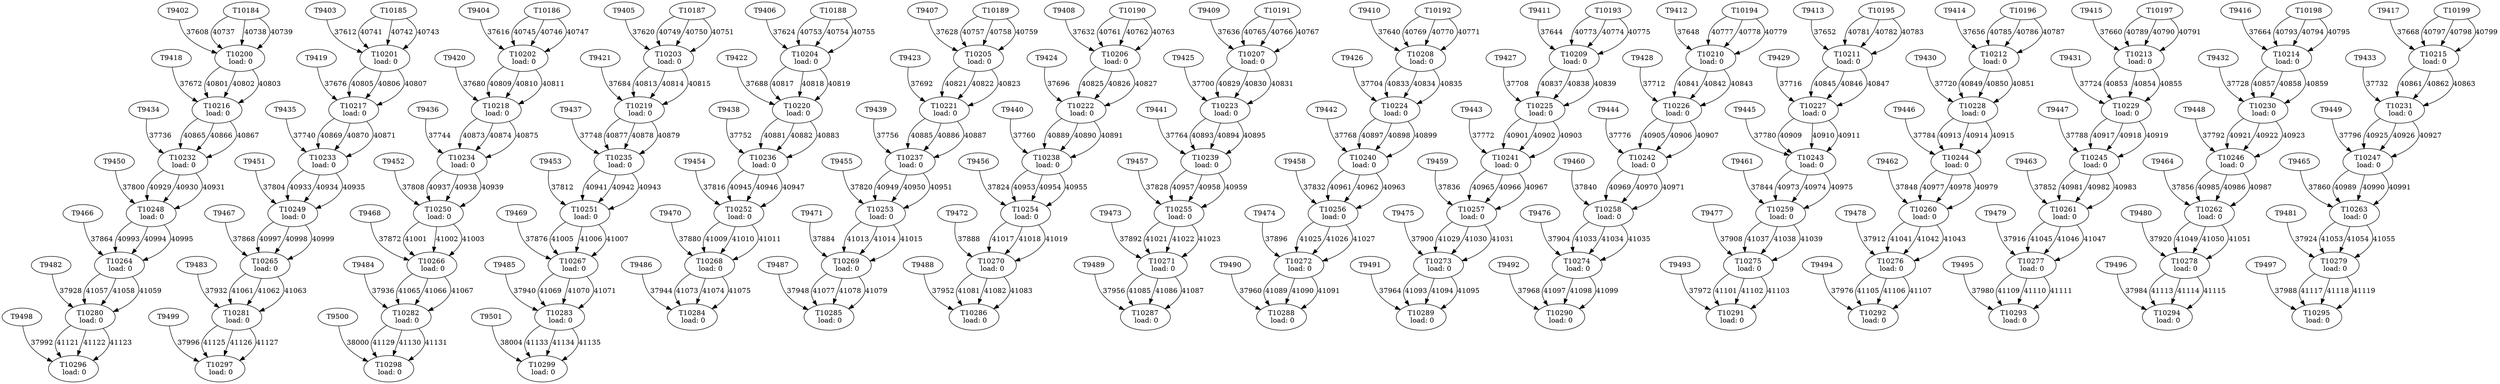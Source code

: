 digraph taskgraph {
	T10200 [label= "T10200\n load: 0"];
	T9402 -> T10200[label=37608];
	T10184 -> T10200[label=40737];
	T10184 -> T10200[label=40738];
	T10184 -> T10200[label=40739];
	T10201 [label= "T10201\n load: 0"];
	T9403 -> T10201[label=37612];
	T10185 -> T10201[label=40741];
	T10185 -> T10201[label=40742];
	T10185 -> T10201[label=40743];
	T10202 [label= "T10202\n load: 0"];
	T9404 -> T10202[label=37616];
	T10186 -> T10202[label=40745];
	T10186 -> T10202[label=40746];
	T10186 -> T10202[label=40747];
	T10203 [label= "T10203\n load: 0"];
	T9405 -> T10203[label=37620];
	T10187 -> T10203[label=40749];
	T10187 -> T10203[label=40750];
	T10187 -> T10203[label=40751];
	T10204 [label= "T10204\n load: 0"];
	T9406 -> T10204[label=37624];
	T10188 -> T10204[label=40753];
	T10188 -> T10204[label=40754];
	T10188 -> T10204[label=40755];
	T10205 [label= "T10205\n load: 0"];
	T9407 -> T10205[label=37628];
	T10189 -> T10205[label=40757];
	T10189 -> T10205[label=40758];
	T10189 -> T10205[label=40759];
	T10206 [label= "T10206\n load: 0"];
	T9408 -> T10206[label=37632];
	T10190 -> T10206[label=40761];
	T10190 -> T10206[label=40762];
	T10190 -> T10206[label=40763];
	T10207 [label= "T10207\n load: 0"];
	T9409 -> T10207[label=37636];
	T10191 -> T10207[label=40765];
	T10191 -> T10207[label=40766];
	T10191 -> T10207[label=40767];
	T10208 [label= "T10208\n load: 0"];
	T9410 -> T10208[label=37640];
	T10192 -> T10208[label=40769];
	T10192 -> T10208[label=40770];
	T10192 -> T10208[label=40771];
	T10209 [label= "T10209\n load: 0"];
	T9411 -> T10209[label=37644];
	T10193 -> T10209[label=40773];
	T10193 -> T10209[label=40774];
	T10193 -> T10209[label=40775];
	T10210 [label= "T10210\n load: 0"];
	T9412 -> T10210[label=37648];
	T10194 -> T10210[label=40777];
	T10194 -> T10210[label=40778];
	T10194 -> T10210[label=40779];
	T10211 [label= "T10211\n load: 0"];
	T9413 -> T10211[label=37652];
	T10195 -> T10211[label=40781];
	T10195 -> T10211[label=40782];
	T10195 -> T10211[label=40783];
	T10212 [label= "T10212\n load: 0"];
	T9414 -> T10212[label=37656];
	T10196 -> T10212[label=40785];
	T10196 -> T10212[label=40786];
	T10196 -> T10212[label=40787];
	T10213 [label= "T10213\n load: 0"];
	T9415 -> T10213[label=37660];
	T10197 -> T10213[label=40789];
	T10197 -> T10213[label=40790];
	T10197 -> T10213[label=40791];
	T10214 [label= "T10214\n load: 0"];
	T9416 -> T10214[label=37664];
	T10198 -> T10214[label=40793];
	T10198 -> T10214[label=40794];
	T10198 -> T10214[label=40795];
	T10215 [label= "T10215\n load: 0"];
	T9417 -> T10215[label=37668];
	T10199 -> T10215[label=40797];
	T10199 -> T10215[label=40798];
	T10199 -> T10215[label=40799];
	T10216 [label= "T10216\n load: 0"];
	T9418 -> T10216[label=37672];
	T10200 -> T10216[label=40801];
	T10200 -> T10216[label=40802];
	T10200 -> T10216[label=40803];
	T10217 [label= "T10217\n load: 0"];
	T9419 -> T10217[label=37676];
	T10201 -> T10217[label=40805];
	T10201 -> T10217[label=40806];
	T10201 -> T10217[label=40807];
	T10218 [label= "T10218\n load: 0"];
	T9420 -> T10218[label=37680];
	T10202 -> T10218[label=40809];
	T10202 -> T10218[label=40810];
	T10202 -> T10218[label=40811];
	T10219 [label= "T10219\n load: 0"];
	T9421 -> T10219[label=37684];
	T10203 -> T10219[label=40813];
	T10203 -> T10219[label=40814];
	T10203 -> T10219[label=40815];
	T10220 [label= "T10220\n load: 0"];
	T9422 -> T10220[label=37688];
	T10204 -> T10220[label=40817];
	T10204 -> T10220[label=40818];
	T10204 -> T10220[label=40819];
	T10221 [label= "T10221\n load: 0"];
	T9423 -> T10221[label=37692];
	T10205 -> T10221[label=40821];
	T10205 -> T10221[label=40822];
	T10205 -> T10221[label=40823];
	T10222 [label= "T10222\n load: 0"];
	T9424 -> T10222[label=37696];
	T10206 -> T10222[label=40825];
	T10206 -> T10222[label=40826];
	T10206 -> T10222[label=40827];
	T10223 [label= "T10223\n load: 0"];
	T9425 -> T10223[label=37700];
	T10207 -> T10223[label=40829];
	T10207 -> T10223[label=40830];
	T10207 -> T10223[label=40831];
	T10224 [label= "T10224\n load: 0"];
	T9426 -> T10224[label=37704];
	T10208 -> T10224[label=40833];
	T10208 -> T10224[label=40834];
	T10208 -> T10224[label=40835];
	T10225 [label= "T10225\n load: 0"];
	T9427 -> T10225[label=37708];
	T10209 -> T10225[label=40837];
	T10209 -> T10225[label=40838];
	T10209 -> T10225[label=40839];
	T10226 [label= "T10226\n load: 0"];
	T9428 -> T10226[label=37712];
	T10210 -> T10226[label=40841];
	T10210 -> T10226[label=40842];
	T10210 -> T10226[label=40843];
	T10227 [label= "T10227\n load: 0"];
	T9429 -> T10227[label=37716];
	T10211 -> T10227[label=40845];
	T10211 -> T10227[label=40846];
	T10211 -> T10227[label=40847];
	T10228 [label= "T10228\n load: 0"];
	T9430 -> T10228[label=37720];
	T10212 -> T10228[label=40849];
	T10212 -> T10228[label=40850];
	T10212 -> T10228[label=40851];
	T10229 [label= "T10229\n load: 0"];
	T9431 -> T10229[label=37724];
	T10213 -> T10229[label=40853];
	T10213 -> T10229[label=40854];
	T10213 -> T10229[label=40855];
	T10230 [label= "T10230\n load: 0"];
	T9432 -> T10230[label=37728];
	T10214 -> T10230[label=40857];
	T10214 -> T10230[label=40858];
	T10214 -> T10230[label=40859];
	T10231 [label= "T10231\n load: 0"];
	T9433 -> T10231[label=37732];
	T10215 -> T10231[label=40861];
	T10215 -> T10231[label=40862];
	T10215 -> T10231[label=40863];
	T10232 [label= "T10232\n load: 0"];
	T9434 -> T10232[label=37736];
	T10216 -> T10232[label=40865];
	T10216 -> T10232[label=40866];
	T10216 -> T10232[label=40867];
	T10233 [label= "T10233\n load: 0"];
	T9435 -> T10233[label=37740];
	T10217 -> T10233[label=40869];
	T10217 -> T10233[label=40870];
	T10217 -> T10233[label=40871];
	T10234 [label= "T10234\n load: 0"];
	T9436 -> T10234[label=37744];
	T10218 -> T10234[label=40873];
	T10218 -> T10234[label=40874];
	T10218 -> T10234[label=40875];
	T10235 [label= "T10235\n load: 0"];
	T9437 -> T10235[label=37748];
	T10219 -> T10235[label=40877];
	T10219 -> T10235[label=40878];
	T10219 -> T10235[label=40879];
	T10236 [label= "T10236\n load: 0"];
	T9438 -> T10236[label=37752];
	T10220 -> T10236[label=40881];
	T10220 -> T10236[label=40882];
	T10220 -> T10236[label=40883];
	T10237 [label= "T10237\n load: 0"];
	T9439 -> T10237[label=37756];
	T10221 -> T10237[label=40885];
	T10221 -> T10237[label=40886];
	T10221 -> T10237[label=40887];
	T10238 [label= "T10238\n load: 0"];
	T9440 -> T10238[label=37760];
	T10222 -> T10238[label=40889];
	T10222 -> T10238[label=40890];
	T10222 -> T10238[label=40891];
	T10239 [label= "T10239\n load: 0"];
	T9441 -> T10239[label=37764];
	T10223 -> T10239[label=40893];
	T10223 -> T10239[label=40894];
	T10223 -> T10239[label=40895];
	T10240 [label= "T10240\n load: 0"];
	T9442 -> T10240[label=37768];
	T10224 -> T10240[label=40897];
	T10224 -> T10240[label=40898];
	T10224 -> T10240[label=40899];
	T10241 [label= "T10241\n load: 0"];
	T9443 -> T10241[label=37772];
	T10225 -> T10241[label=40901];
	T10225 -> T10241[label=40902];
	T10225 -> T10241[label=40903];
	T10242 [label= "T10242\n load: 0"];
	T9444 -> T10242[label=37776];
	T10226 -> T10242[label=40905];
	T10226 -> T10242[label=40906];
	T10226 -> T10242[label=40907];
	T10243 [label= "T10243\n load: 0"];
	T9445 -> T10243[label=37780];
	T10227 -> T10243[label=40909];
	T10227 -> T10243[label=40910];
	T10227 -> T10243[label=40911];
	T10244 [label= "T10244\n load: 0"];
	T9446 -> T10244[label=37784];
	T10228 -> T10244[label=40913];
	T10228 -> T10244[label=40914];
	T10228 -> T10244[label=40915];
	T10245 [label= "T10245\n load: 0"];
	T9447 -> T10245[label=37788];
	T10229 -> T10245[label=40917];
	T10229 -> T10245[label=40918];
	T10229 -> T10245[label=40919];
	T10246 [label= "T10246\n load: 0"];
	T9448 -> T10246[label=37792];
	T10230 -> T10246[label=40921];
	T10230 -> T10246[label=40922];
	T10230 -> T10246[label=40923];
	T10247 [label= "T10247\n load: 0"];
	T9449 -> T10247[label=37796];
	T10231 -> T10247[label=40925];
	T10231 -> T10247[label=40926];
	T10231 -> T10247[label=40927];
	T10248 [label= "T10248\n load: 0"];
	T9450 -> T10248[label=37800];
	T10232 -> T10248[label=40929];
	T10232 -> T10248[label=40930];
	T10232 -> T10248[label=40931];
	T10249 [label= "T10249\n load: 0"];
	T9451 -> T10249[label=37804];
	T10233 -> T10249[label=40933];
	T10233 -> T10249[label=40934];
	T10233 -> T10249[label=40935];
	T10250 [label= "T10250\n load: 0"];
	T9452 -> T10250[label=37808];
	T10234 -> T10250[label=40937];
	T10234 -> T10250[label=40938];
	T10234 -> T10250[label=40939];
	T10251 [label= "T10251\n load: 0"];
	T9453 -> T10251[label=37812];
	T10235 -> T10251[label=40941];
	T10235 -> T10251[label=40942];
	T10235 -> T10251[label=40943];
	T10252 [label= "T10252\n load: 0"];
	T9454 -> T10252[label=37816];
	T10236 -> T10252[label=40945];
	T10236 -> T10252[label=40946];
	T10236 -> T10252[label=40947];
	T10253 [label= "T10253\n load: 0"];
	T9455 -> T10253[label=37820];
	T10237 -> T10253[label=40949];
	T10237 -> T10253[label=40950];
	T10237 -> T10253[label=40951];
	T10254 [label= "T10254\n load: 0"];
	T9456 -> T10254[label=37824];
	T10238 -> T10254[label=40953];
	T10238 -> T10254[label=40954];
	T10238 -> T10254[label=40955];
	T10255 [label= "T10255\n load: 0"];
	T9457 -> T10255[label=37828];
	T10239 -> T10255[label=40957];
	T10239 -> T10255[label=40958];
	T10239 -> T10255[label=40959];
	T10256 [label= "T10256\n load: 0"];
	T9458 -> T10256[label=37832];
	T10240 -> T10256[label=40961];
	T10240 -> T10256[label=40962];
	T10240 -> T10256[label=40963];
	T10257 [label= "T10257\n load: 0"];
	T9459 -> T10257[label=37836];
	T10241 -> T10257[label=40965];
	T10241 -> T10257[label=40966];
	T10241 -> T10257[label=40967];
	T10258 [label= "T10258\n load: 0"];
	T9460 -> T10258[label=37840];
	T10242 -> T10258[label=40969];
	T10242 -> T10258[label=40970];
	T10242 -> T10258[label=40971];
	T10259 [label= "T10259\n load: 0"];
	T9461 -> T10259[label=37844];
	T10243 -> T10259[label=40973];
	T10243 -> T10259[label=40974];
	T10243 -> T10259[label=40975];
	T10260 [label= "T10260\n load: 0"];
	T9462 -> T10260[label=37848];
	T10244 -> T10260[label=40977];
	T10244 -> T10260[label=40978];
	T10244 -> T10260[label=40979];
	T10261 [label= "T10261\n load: 0"];
	T9463 -> T10261[label=37852];
	T10245 -> T10261[label=40981];
	T10245 -> T10261[label=40982];
	T10245 -> T10261[label=40983];
	T10262 [label= "T10262\n load: 0"];
	T9464 -> T10262[label=37856];
	T10246 -> T10262[label=40985];
	T10246 -> T10262[label=40986];
	T10246 -> T10262[label=40987];
	T10263 [label= "T10263\n load: 0"];
	T9465 -> T10263[label=37860];
	T10247 -> T10263[label=40989];
	T10247 -> T10263[label=40990];
	T10247 -> T10263[label=40991];
	T10264 [label= "T10264\n load: 0"];
	T9466 -> T10264[label=37864];
	T10248 -> T10264[label=40993];
	T10248 -> T10264[label=40994];
	T10248 -> T10264[label=40995];
	T10265 [label= "T10265\n load: 0"];
	T9467 -> T10265[label=37868];
	T10249 -> T10265[label=40997];
	T10249 -> T10265[label=40998];
	T10249 -> T10265[label=40999];
	T10266 [label= "T10266\n load: 0"];
	T9468 -> T10266[label=37872];
	T10250 -> T10266[label=41001];
	T10250 -> T10266[label=41002];
	T10250 -> T10266[label=41003];
	T10267 [label= "T10267\n load: 0"];
	T9469 -> T10267[label=37876];
	T10251 -> T10267[label=41005];
	T10251 -> T10267[label=41006];
	T10251 -> T10267[label=41007];
	T10268 [label= "T10268\n load: 0"];
	T9470 -> T10268[label=37880];
	T10252 -> T10268[label=41009];
	T10252 -> T10268[label=41010];
	T10252 -> T10268[label=41011];
	T10269 [label= "T10269\n load: 0"];
	T9471 -> T10269[label=37884];
	T10253 -> T10269[label=41013];
	T10253 -> T10269[label=41014];
	T10253 -> T10269[label=41015];
	T10270 [label= "T10270\n load: 0"];
	T9472 -> T10270[label=37888];
	T10254 -> T10270[label=41017];
	T10254 -> T10270[label=41018];
	T10254 -> T10270[label=41019];
	T10271 [label= "T10271\n load: 0"];
	T9473 -> T10271[label=37892];
	T10255 -> T10271[label=41021];
	T10255 -> T10271[label=41022];
	T10255 -> T10271[label=41023];
	T10272 [label= "T10272\n load: 0"];
	T9474 -> T10272[label=37896];
	T10256 -> T10272[label=41025];
	T10256 -> T10272[label=41026];
	T10256 -> T10272[label=41027];
	T10273 [label= "T10273\n load: 0"];
	T9475 -> T10273[label=37900];
	T10257 -> T10273[label=41029];
	T10257 -> T10273[label=41030];
	T10257 -> T10273[label=41031];
	T10274 [label= "T10274\n load: 0"];
	T9476 -> T10274[label=37904];
	T10258 -> T10274[label=41033];
	T10258 -> T10274[label=41034];
	T10258 -> T10274[label=41035];
	T10275 [label= "T10275\n load: 0"];
	T9477 -> T10275[label=37908];
	T10259 -> T10275[label=41037];
	T10259 -> T10275[label=41038];
	T10259 -> T10275[label=41039];
	T10276 [label= "T10276\n load: 0"];
	T9478 -> T10276[label=37912];
	T10260 -> T10276[label=41041];
	T10260 -> T10276[label=41042];
	T10260 -> T10276[label=41043];
	T10277 [label= "T10277\n load: 0"];
	T9479 -> T10277[label=37916];
	T10261 -> T10277[label=41045];
	T10261 -> T10277[label=41046];
	T10261 -> T10277[label=41047];
	T10278 [label= "T10278\n load: 0"];
	T9480 -> T10278[label=37920];
	T10262 -> T10278[label=41049];
	T10262 -> T10278[label=41050];
	T10262 -> T10278[label=41051];
	T10279 [label= "T10279\n load: 0"];
	T9481 -> T10279[label=37924];
	T10263 -> T10279[label=41053];
	T10263 -> T10279[label=41054];
	T10263 -> T10279[label=41055];
	T10280 [label= "T10280\n load: 0"];
	T9482 -> T10280[label=37928];
	T10264 -> T10280[label=41057];
	T10264 -> T10280[label=41058];
	T10264 -> T10280[label=41059];
	T10281 [label= "T10281\n load: 0"];
	T9483 -> T10281[label=37932];
	T10265 -> T10281[label=41061];
	T10265 -> T10281[label=41062];
	T10265 -> T10281[label=41063];
	T10282 [label= "T10282\n load: 0"];
	T9484 -> T10282[label=37936];
	T10266 -> T10282[label=41065];
	T10266 -> T10282[label=41066];
	T10266 -> T10282[label=41067];
	T10283 [label= "T10283\n load: 0"];
	T9485 -> T10283[label=37940];
	T10267 -> T10283[label=41069];
	T10267 -> T10283[label=41070];
	T10267 -> T10283[label=41071];
	T10284 [label= "T10284\n load: 0"];
	T9486 -> T10284[label=37944];
	T10268 -> T10284[label=41073];
	T10268 -> T10284[label=41074];
	T10268 -> T10284[label=41075];
	T10285 [label= "T10285\n load: 0"];
	T9487 -> T10285[label=37948];
	T10269 -> T10285[label=41077];
	T10269 -> T10285[label=41078];
	T10269 -> T10285[label=41079];
	T10286 [label= "T10286\n load: 0"];
	T9488 -> T10286[label=37952];
	T10270 -> T10286[label=41081];
	T10270 -> T10286[label=41082];
	T10270 -> T10286[label=41083];
	T10287 [label= "T10287\n load: 0"];
	T9489 -> T10287[label=37956];
	T10271 -> T10287[label=41085];
	T10271 -> T10287[label=41086];
	T10271 -> T10287[label=41087];
	T10288 [label= "T10288\n load: 0"];
	T9490 -> T10288[label=37960];
	T10272 -> T10288[label=41089];
	T10272 -> T10288[label=41090];
	T10272 -> T10288[label=41091];
	T10289 [label= "T10289\n load: 0"];
	T9491 -> T10289[label=37964];
	T10273 -> T10289[label=41093];
	T10273 -> T10289[label=41094];
	T10273 -> T10289[label=41095];
	T10290 [label= "T10290\n load: 0"];
	T9492 -> T10290[label=37968];
	T10274 -> T10290[label=41097];
	T10274 -> T10290[label=41098];
	T10274 -> T10290[label=41099];
	T10291 [label= "T10291\n load: 0"];
	T9493 -> T10291[label=37972];
	T10275 -> T10291[label=41101];
	T10275 -> T10291[label=41102];
	T10275 -> T10291[label=41103];
	T10292 [label= "T10292\n load: 0"];
	T9494 -> T10292[label=37976];
	T10276 -> T10292[label=41105];
	T10276 -> T10292[label=41106];
	T10276 -> T10292[label=41107];
	T10293 [label= "T10293\n load: 0"];
	T9495 -> T10293[label=37980];
	T10277 -> T10293[label=41109];
	T10277 -> T10293[label=41110];
	T10277 -> T10293[label=41111];
	T10294 [label= "T10294\n load: 0"];
	T9496 -> T10294[label=37984];
	T10278 -> T10294[label=41113];
	T10278 -> T10294[label=41114];
	T10278 -> T10294[label=41115];
	T10295 [label= "T10295\n load: 0"];
	T9497 -> T10295[label=37988];
	T10279 -> T10295[label=41117];
	T10279 -> T10295[label=41118];
	T10279 -> T10295[label=41119];
	T10296 [label= "T10296\n load: 0"];
	T9498 -> T10296[label=37992];
	T10280 -> T10296[label=41121];
	T10280 -> T10296[label=41122];
	T10280 -> T10296[label=41123];
	T10297 [label= "T10297\n load: 0"];
	T9499 -> T10297[label=37996];
	T10281 -> T10297[label=41125];
	T10281 -> T10297[label=41126];
	T10281 -> T10297[label=41127];
	T10298 [label= "T10298\n load: 0"];
	T9500 -> T10298[label=38000];
	T10282 -> T10298[label=41129];
	T10282 -> T10298[label=41130];
	T10282 -> T10298[label=41131];
	T10299 [label= "T10299\n load: 0"];
	T9501 -> T10299[label=38004];
	T10283 -> T10299[label=41133];
	T10283 -> T10299[label=41134];
	T10283 -> T10299[label=41135];
}